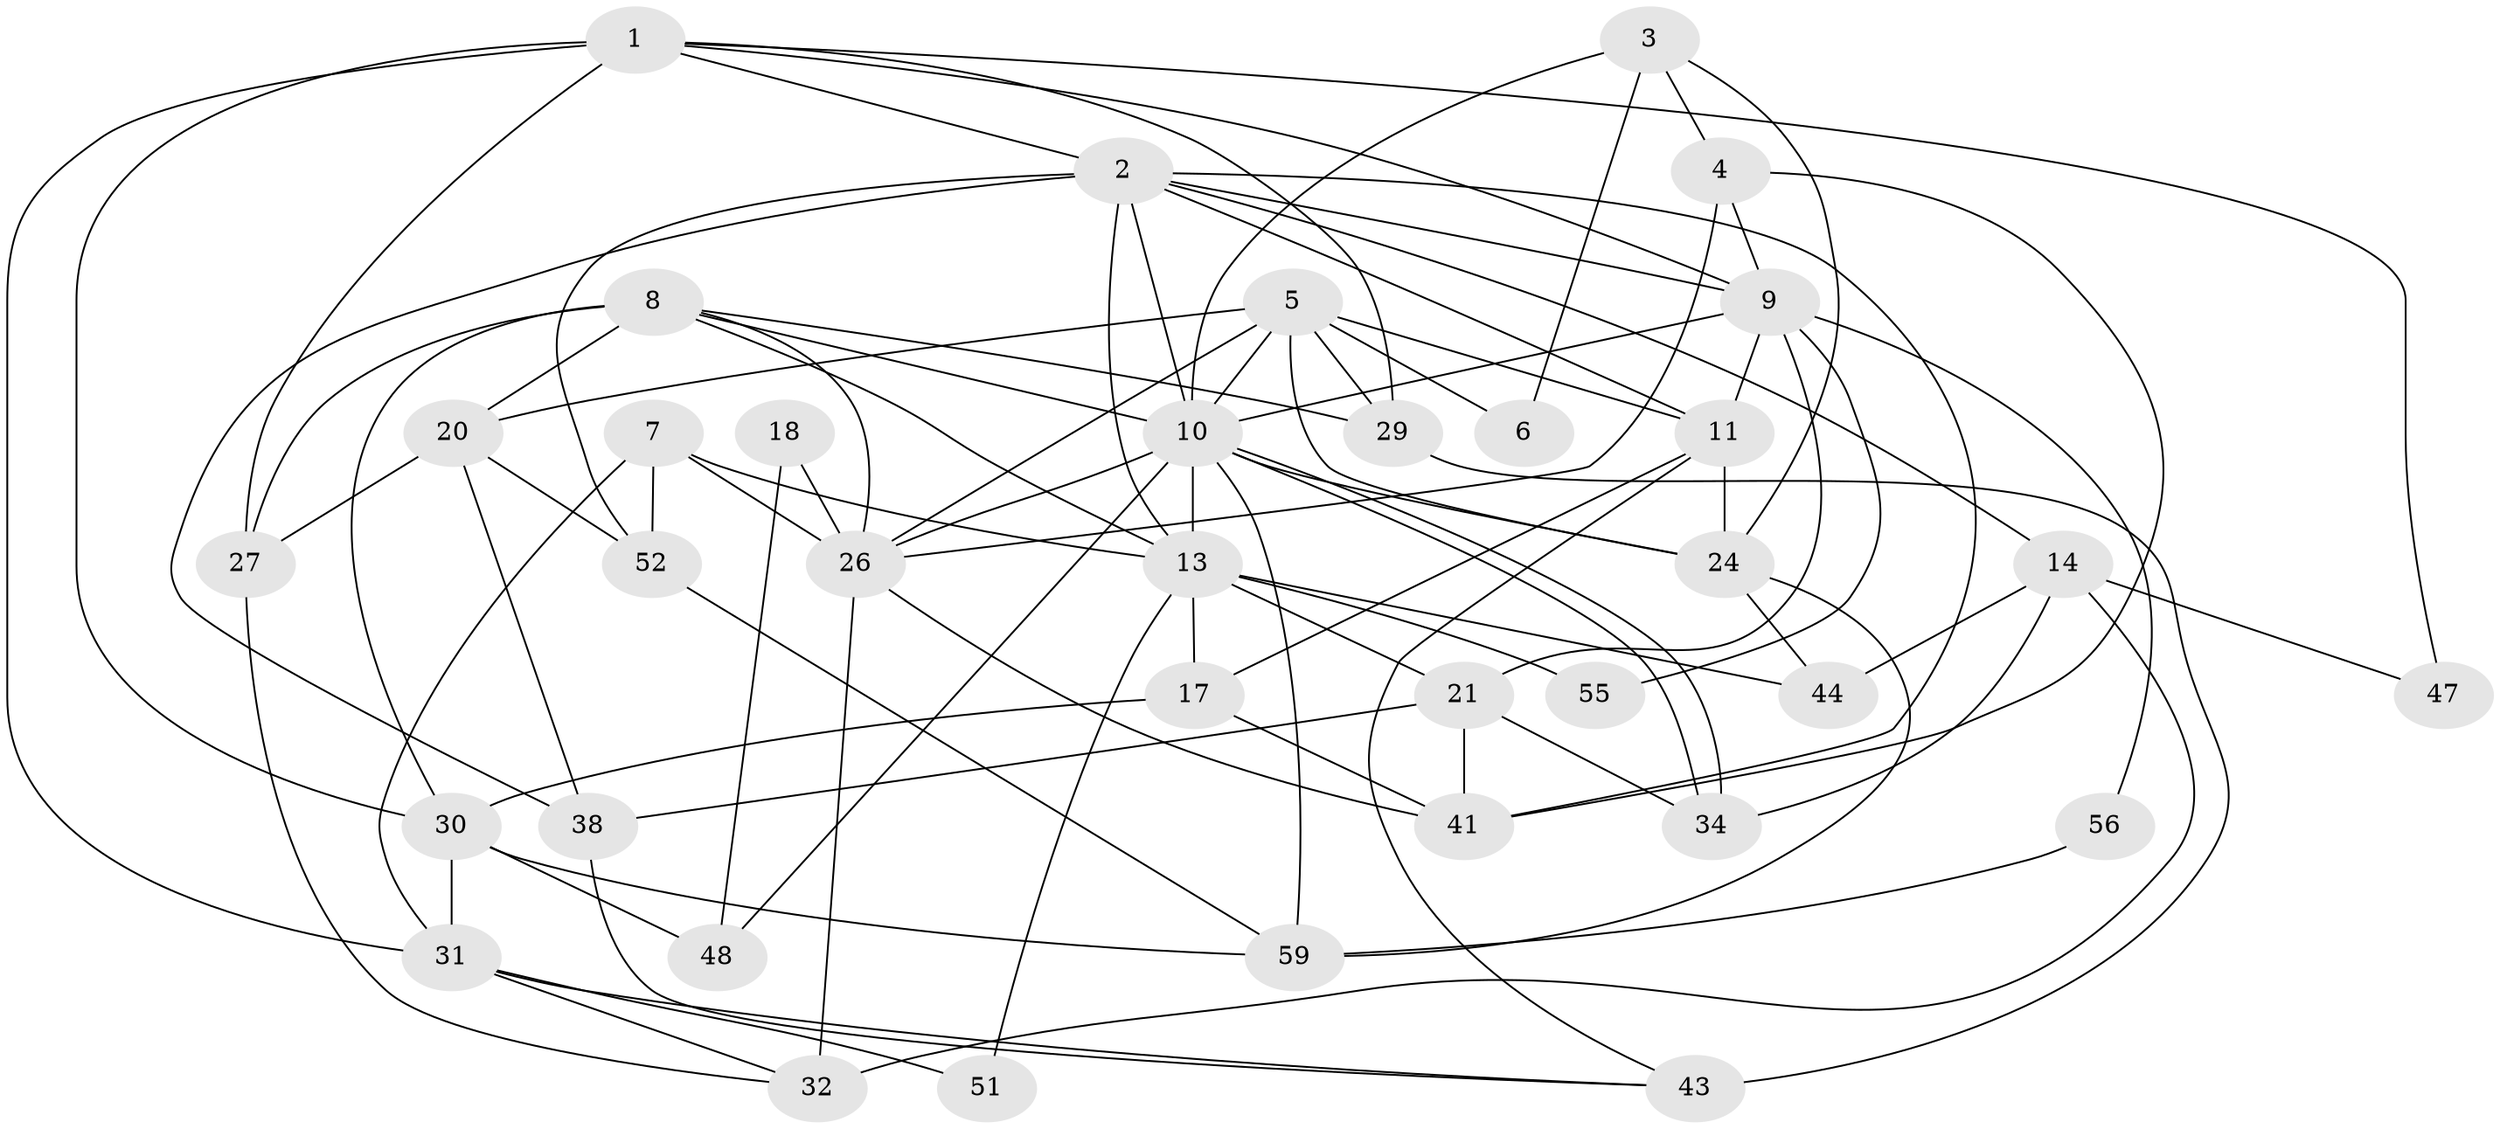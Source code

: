 // original degree distribution, {7: 0.05, 5: 0.2833333333333333, 4: 0.26666666666666666, 2: 0.13333333333333333, 6: 0.03333333333333333, 3: 0.23333333333333334}
// Generated by graph-tools (version 1.1) at 2025/18/03/04/25 18:18:45]
// undirected, 36 vertices, 89 edges
graph export_dot {
graph [start="1"]
  node [color=gray90,style=filled];
  1 [super="+36+49"];
  2 [super="+23+28"];
  3;
  4;
  5 [super="+15"];
  6;
  7;
  8 [super="+53+46+50"];
  9 [super="+12"];
  10 [super="+25+16"];
  11 [super="+19"];
  13 [super="+33+57"];
  14 [super="+35"];
  17;
  18;
  20;
  21;
  24 [super="+54"];
  26 [super="+40"];
  27 [super="+58"];
  29;
  30 [super="+42+45"];
  31 [super="+39"];
  32;
  34;
  38;
  41;
  43;
  44;
  47;
  48;
  51;
  52;
  55;
  56;
  59;
  1 -- 29;
  1 -- 31 [weight=2];
  1 -- 2;
  1 -- 47;
  1 -- 30;
  1 -- 9;
  1 -- 27;
  2 -- 41;
  2 -- 14;
  2 -- 52;
  2 -- 9;
  2 -- 11;
  2 -- 10;
  2 -- 38;
  2 -- 13;
  3 -- 4;
  3 -- 6;
  3 -- 10;
  3 -- 24;
  4 -- 41;
  4 -- 9;
  4 -- 26;
  5 -- 24;
  5 -- 6;
  5 -- 20;
  5 -- 26;
  5 -- 11;
  5 -- 29;
  5 -- 10;
  7 -- 52;
  7 -- 26;
  7 -- 13;
  7 -- 31;
  8 -- 27 [weight=2];
  8 -- 13;
  8 -- 10;
  8 -- 30 [weight=2];
  8 -- 20;
  8 -- 26;
  8 -- 29;
  9 -- 21;
  9 -- 56;
  9 -- 55;
  9 -- 10;
  9 -- 11;
  10 -- 34;
  10 -- 34;
  10 -- 48 [weight=2];
  10 -- 13;
  10 -- 26;
  10 -- 59;
  10 -- 24;
  11 -- 43;
  11 -- 24 [weight=2];
  11 -- 17;
  13 -- 51;
  13 -- 17;
  13 -- 21;
  13 -- 55;
  13 -- 44;
  14 -- 44;
  14 -- 32 [weight=2];
  14 -- 34;
  14 -- 47;
  17 -- 30;
  17 -- 41;
  18 -- 26;
  18 -- 48;
  20 -- 38;
  20 -- 52;
  20 -- 27;
  21 -- 41;
  21 -- 34;
  21 -- 38;
  24 -- 44;
  24 -- 59;
  26 -- 32;
  26 -- 41;
  27 -- 32;
  29 -- 43;
  30 -- 48;
  30 -- 31;
  30 -- 59;
  31 -- 32;
  31 -- 51;
  31 -- 43;
  38 -- 43;
  52 -- 59;
  56 -- 59;
}
